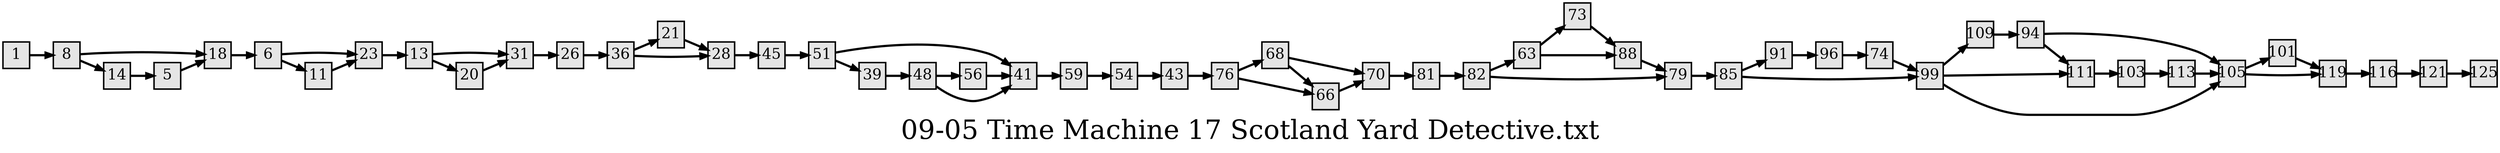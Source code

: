 digraph g{
  graph [ label="09-05 Time Machine 17 Scotland Yard Detective.txt" rankdir=LR, ordering=out, fontsize=36, nodesep="0.35", ranksep="0.45"];
  node  [shape=rect, penwidth=2, fontsize=20, style=filled, fillcolor=grey90, margin="0,0", labelfloat=true, regular=true, fixedsize=true];
  edge  [labelfloat=true, penwidth=3, fontsize=12];

  1 -> 8;
  5 -> 18;
  6 -> 23;
  6 -> 11;
  8 -> 18;
  8 -> 14;
  11 -> 23;
  13 -> 31;
  13 -> 20;
  14 -> 5;
  18 -> 6;
  20 -> 31;
  21 -> 28;
  23 -> 13;
  26 -> 36;
  28 -> 45;
  31 -> 26;
  36 -> 21;
  36 -> 28;
  39 -> 48;
  41 -> 59;
  43 -> 76;
  45 -> 51;
  48 -> 56;
  48 -> 41;
  51 -> 41;
  51 -> 39;
  54 -> 43;
  56 -> 41;
  59 -> 54;
  63 -> 73;
  63 -> 88;
  66 -> 70;
  68 -> 70;
  68 -> 66;
  70 -> 81;
  73 -> 88;
  74 -> 99;
  76 -> 68;
  76 -> 66;
  79 -> 85;
  81 -> 82;
  82 -> 63;
  82 -> 79;
  85 -> 91;
  85 -> 99;
  88 -> 79;
  91 -> 96;
  94 -> 105;
  94 -> 111;
  96 -> 74;
  99 -> 109;
  99 -> 111;
  99 -> 105;
  101 -> 119;
  103 -> 113;
  105 -> 101;
  105 -> 119;
  109 -> 94;
  111 -> 103;
  113 -> 105;
  116 -> 121;
  119 -> 116;
  121 -> 125;
}


